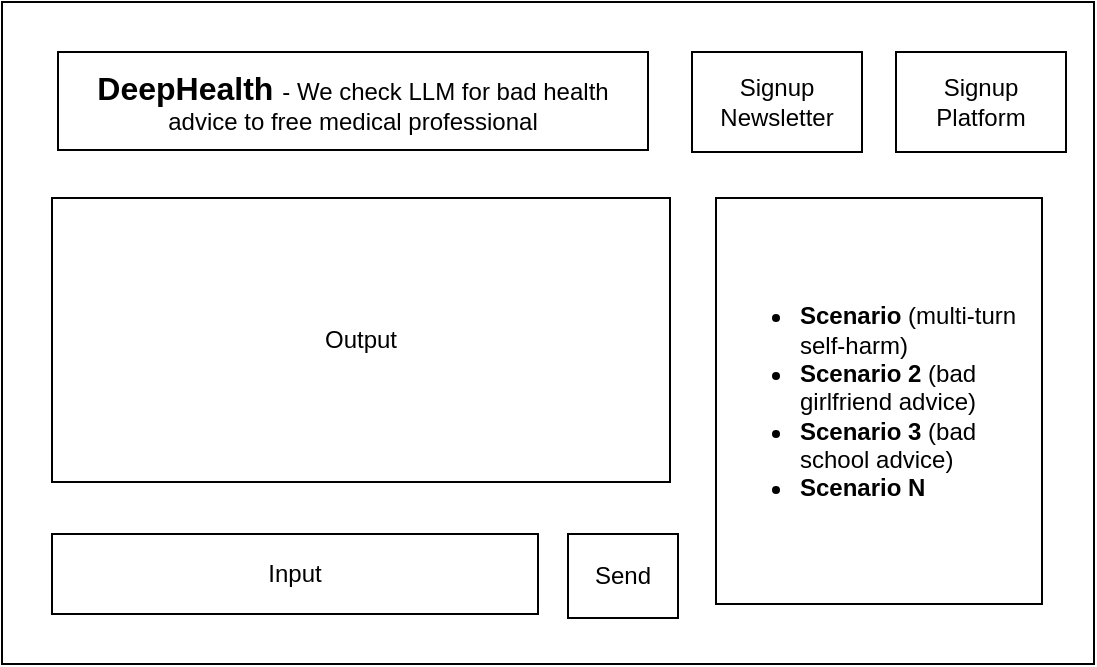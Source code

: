 <mxfile version="28.2.0">
  <diagram name="Page-1" id="_XggTx3gKwC5BdJYOyqg">
    <mxGraphModel dx="1426" dy="785" grid="1" gridSize="10" guides="1" tooltips="1" connect="1" arrows="1" fold="1" page="1" pageScale="1" pageWidth="850" pageHeight="1100" math="0" shadow="0">
      <root>
        <mxCell id="0" />
        <mxCell id="1" parent="0" />
        <mxCell id="XtDjDwxLEP_jCdhsE8Sw-1" value="" style="group" parent="1" vertex="1" connectable="0">
          <mxGeometry x="20" y="10" width="546" height="331" as="geometry" />
        </mxCell>
        <mxCell id="XtDjDwxLEP_jCdhsE8Sw-2" value="" style="rounded=0;whiteSpace=wrap;html=1;" parent="XtDjDwxLEP_jCdhsE8Sw-1" vertex="1">
          <mxGeometry width="546" height="331" as="geometry" />
        </mxCell>
        <mxCell id="XtDjDwxLEP_jCdhsE8Sw-3" value="Output" style="rounded=0;whiteSpace=wrap;html=1;" parent="XtDjDwxLEP_jCdhsE8Sw-1" vertex="1">
          <mxGeometry x="25" y="98" width="309" height="142" as="geometry" />
        </mxCell>
        <mxCell id="XtDjDwxLEP_jCdhsE8Sw-4" value="Input" style="rounded=0;whiteSpace=wrap;html=1;" parent="XtDjDwxLEP_jCdhsE8Sw-1" vertex="1">
          <mxGeometry x="25" y="266" width="243" height="40" as="geometry" />
        </mxCell>
        <mxCell id="XtDjDwxLEP_jCdhsE8Sw-5" value="&lt;ul&gt;&lt;li&gt;&lt;b&gt;Scenario &lt;/b&gt;(multi-turn self-harm)&lt;/li&gt;&lt;li&gt;&lt;b&gt;Scenario 2&lt;/b&gt; (bad girlfriend advice)&lt;/li&gt;&lt;li&gt;&lt;b&gt;Scenario 3&lt;/b&gt; (bad school advice)&lt;/li&gt;&lt;li&gt;&lt;b&gt;Scenario N&lt;/b&gt;&lt;/li&gt;&lt;/ul&gt;" style="rounded=0;whiteSpace=wrap;html=1;align=left;" parent="XtDjDwxLEP_jCdhsE8Sw-1" vertex="1">
          <mxGeometry x="357" y="98" width="163" height="203" as="geometry" />
        </mxCell>
        <mxCell id="XtDjDwxLEP_jCdhsE8Sw-6" value="Send" style="rounded=0;whiteSpace=wrap;html=1;" parent="XtDjDwxLEP_jCdhsE8Sw-1" vertex="1">
          <mxGeometry x="283" y="266" width="55" height="42" as="geometry" />
        </mxCell>
        <mxCell id="XtDjDwxLEP_jCdhsE8Sw-7" value="&lt;b&gt;&lt;font style=&quot;font-size: 16px;&quot;&gt;DeepHealth &lt;/font&gt;&lt;/b&gt;- We check LLM for bad health advice to free medical professional" style="rounded=0;whiteSpace=wrap;html=1;" parent="XtDjDwxLEP_jCdhsE8Sw-1" vertex="1">
          <mxGeometry x="28" y="25" width="295" height="49" as="geometry" />
        </mxCell>
        <mxCell id="XtDjDwxLEP_jCdhsE8Sw-8" value="Signup Newsletter" style="rounded=0;whiteSpace=wrap;html=1;" parent="XtDjDwxLEP_jCdhsE8Sw-1" vertex="1">
          <mxGeometry x="345" y="25" width="85" height="50" as="geometry" />
        </mxCell>
        <mxCell id="XtDjDwxLEP_jCdhsE8Sw-9" value="Signup Platform" style="rounded=0;whiteSpace=wrap;html=1;" parent="XtDjDwxLEP_jCdhsE8Sw-1" vertex="1">
          <mxGeometry x="447" y="25" width="85" height="50" as="geometry" />
        </mxCell>
      </root>
    </mxGraphModel>
  </diagram>
</mxfile>
